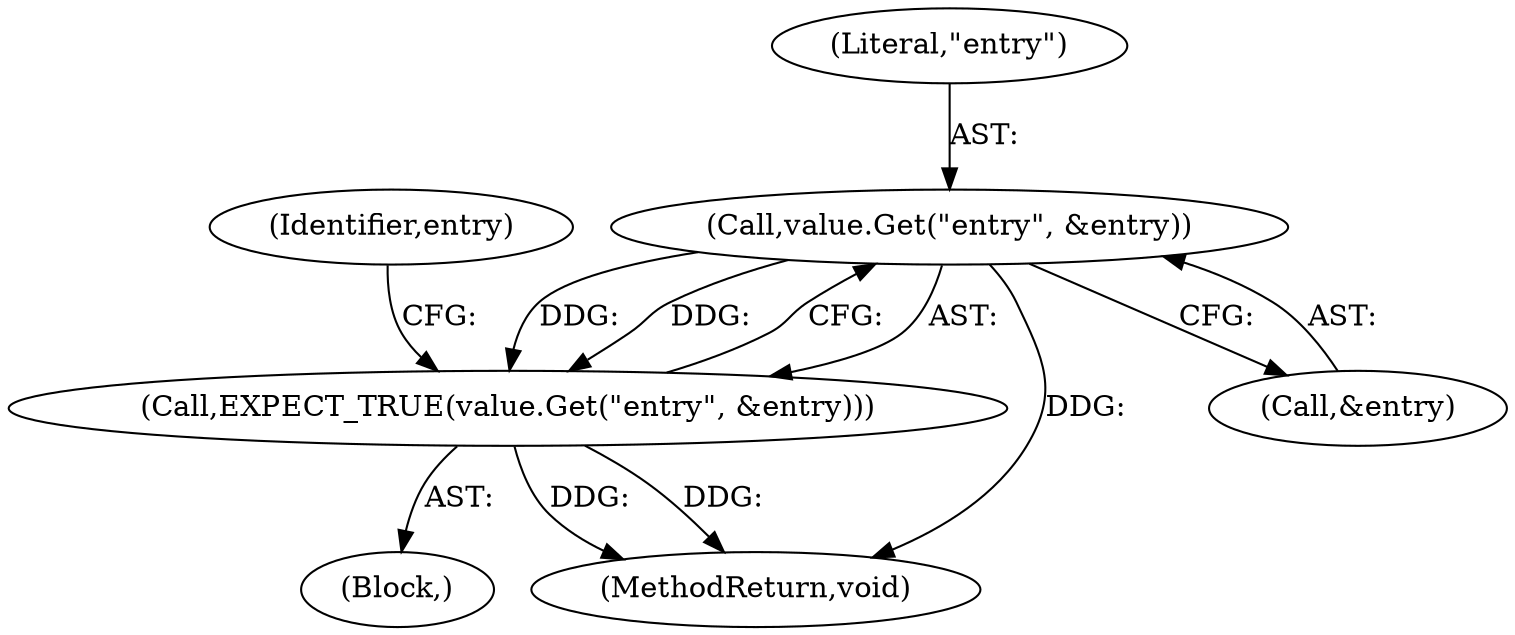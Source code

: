 digraph "0_Chrome_19190765882e272a6a2162c89acdb29110f7e3cf_16@pointer" {
"1000205" [label="(Call,value.Get(\"entry\", &entry))"];
"1000204" [label="(Call,EXPECT_TRUE(value.Get(\"entry\", &entry)))"];
"1000221" [label="(MethodReturn,void)"];
"1000198" [label="(Block,)"];
"1000207" [label="(Call,&entry)"];
"1000206" [label="(Literal,\"entry\")"];
"1000205" [label="(Call,value.Get(\"entry\", &entry))"];
"1000211" [label="(Identifier,entry)"];
"1000204" [label="(Call,EXPECT_TRUE(value.Get(\"entry\", &entry)))"];
"1000205" -> "1000204"  [label="AST: "];
"1000205" -> "1000207"  [label="CFG: "];
"1000206" -> "1000205"  [label="AST: "];
"1000207" -> "1000205"  [label="AST: "];
"1000204" -> "1000205"  [label="CFG: "];
"1000205" -> "1000221"  [label="DDG: "];
"1000205" -> "1000204"  [label="DDG: "];
"1000205" -> "1000204"  [label="DDG: "];
"1000204" -> "1000198"  [label="AST: "];
"1000211" -> "1000204"  [label="CFG: "];
"1000204" -> "1000221"  [label="DDG: "];
"1000204" -> "1000221"  [label="DDG: "];
}
